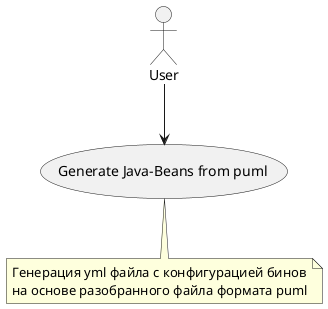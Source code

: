 @startuml
'https://plantuml.com/use-case-diagram
(Generate Java-Beans from puml) as Use

User --> (Use)

note bottom of (Use)
Генерация yml файла с конфигурацией бинов
на основе разобранного файла формата puml
end note

@enduml